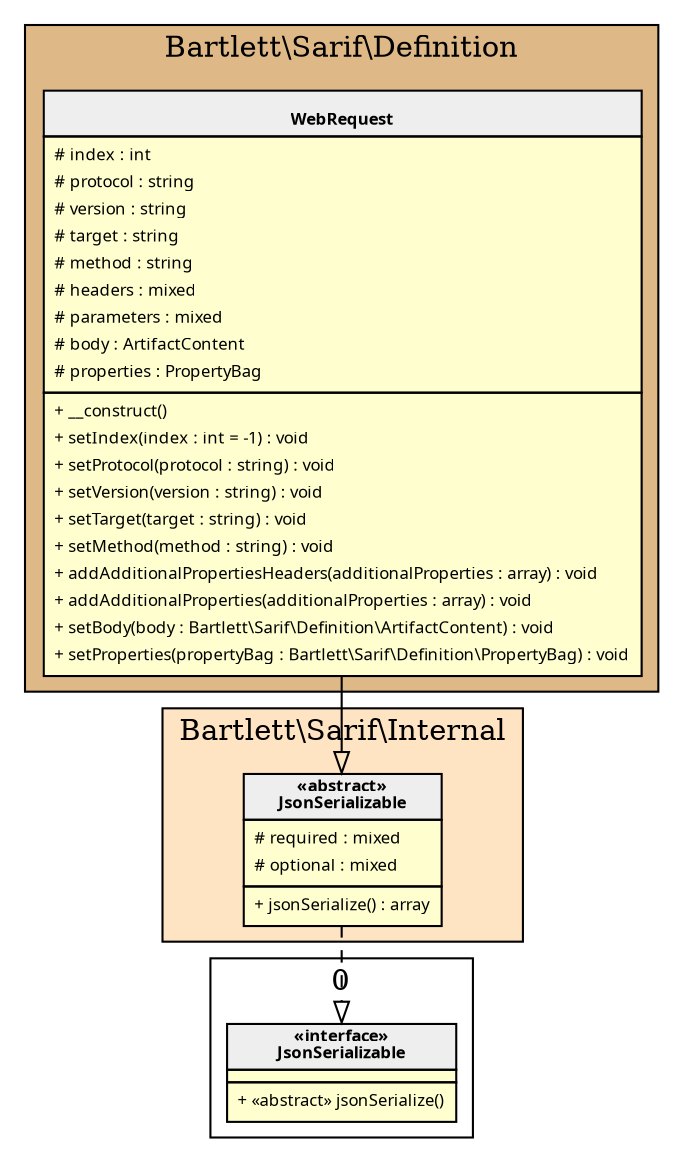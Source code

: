 digraph {
  graph [name="G" overlap="false" rankdir="TB" bgcolor="transparent"]
  node [fontname="Verdana" fontsize=8 shape="none" margin=0 fillcolor="#FEFECE" style="filled"]
  edge [fontname="Verdana" fontsize=8]
  subgraph cluster_0 {
    graph [bgcolor="BurlyWood"]
    label = "Bartlett\\Sarif\\Definition"
    "Bartlett\\Sarif\\Definition\\WebRequest" [shape="none" label=<
<table cellspacing="0" border="0" cellborder="1">
    <tr><td bgcolor="#eeeeee"><b><br/>WebRequest</b></td></tr>
    <tr><td><table border="0" cellspacing="0" cellpadding="2">
    <tr><td align="left"># index : int</td></tr>
    <tr><td align="left"># protocol : string</td></tr>
    <tr><td align="left"># version : string</td></tr>
    <tr><td align="left"># target : string</td></tr>
    <tr><td align="left"># method : string</td></tr>
    <tr><td align="left"># headers : mixed</td></tr>
    <tr><td align="left"># parameters : mixed</td></tr>
    <tr><td align="left"># body : ArtifactContent</td></tr>
    <tr><td align="left"># properties : PropertyBag</td></tr>
</table></td></tr>
    <tr><td><table border="0" cellspacing="0" cellpadding="2">
    <tr><td align="left">+ __construct()</td></tr>
    <tr><td align="left">+ setIndex(index : int = -1) : void</td></tr>
    <tr><td align="left">+ setProtocol(protocol : string) : void</td></tr>
    <tr><td align="left">+ setVersion(version : string) : void</td></tr>
    <tr><td align="left">+ setTarget(target : string) : void</td></tr>
    <tr><td align="left">+ setMethod(method : string) : void</td></tr>
    <tr><td align="left">+ addAdditionalPropertiesHeaders(additionalProperties : array) : void</td></tr>
    <tr><td align="left">+ addAdditionalProperties(additionalProperties : array) : void</td></tr>
    <tr><td align="left">+ setBody(body : Bartlett\\Sarif\\Definition\\ArtifactContent) : void</td></tr>
    <tr><td align="left">+ setProperties(propertyBag : Bartlett\\Sarif\\Definition\\PropertyBag) : void</td></tr>
</table></td></tr>
</table>>]
  }
  subgraph cluster_1 {
    graph [bgcolor="Bisque"]
    label = "Bartlett\\Sarif\\Internal"
    "Bartlett\\Sarif\\Internal\\JsonSerializable" [shape="none" label=<
<table cellspacing="0" border="0" cellborder="1">
    <tr><td bgcolor="#eeeeee"><b>«abstract»<br/>JsonSerializable</b></td></tr>
    <tr><td><table border="0" cellspacing="0" cellpadding="2">
    <tr><td align="left"># required : mixed</td></tr>
    <tr><td align="left"># optional : mixed</td></tr>
</table></td></tr>
    <tr><td><table border="0" cellspacing="0" cellpadding="2">
    <tr><td align="left">+ jsonSerialize() : array</td></tr>
</table></td></tr>
</table>>]
  }
  subgraph cluster_2 {
    label = 0
    "JsonSerializable" [shape="none" label=<
<table cellspacing="0" border="0" cellborder="1">
    <tr><td bgcolor="#eeeeee"><b>«interface»<br/>JsonSerializable</b></td></tr>
    <tr><td></td></tr>
    <tr><td><table border="0" cellspacing="0" cellpadding="2">
    <tr><td align="left">+ «abstract» jsonSerialize()</td></tr>
</table></td></tr>
</table>>]
  }
  "Bartlett\\Sarif\\Internal\\JsonSerializable" -> "JsonSerializable" [arrowhead="empty" style="dashed"]
  "Bartlett\\Sarif\\Definition\\WebRequest" -> "Bartlett\\Sarif\\Internal\\JsonSerializable" [arrowhead="empty" style="filled"]
}
